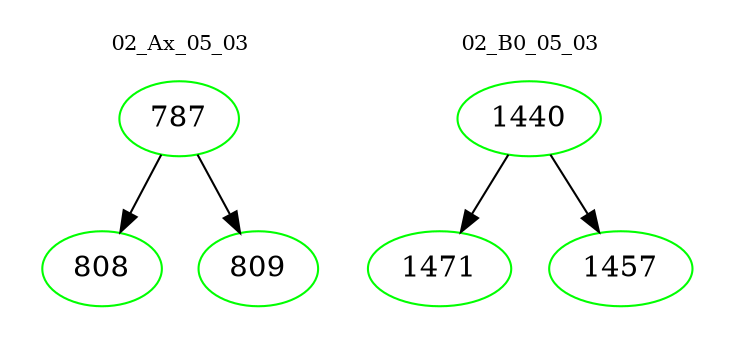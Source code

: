 digraph{
subgraph cluster_0 {
color = white
label = "02_Ax_05_03";
fontsize=10;
T0_787 [label="787", color="green"]
T0_787 -> T0_808 [color="black"]
T0_808 [label="808", color="green"]
T0_787 -> T0_809 [color="black"]
T0_809 [label="809", color="green"]
}
subgraph cluster_1 {
color = white
label = "02_B0_05_03";
fontsize=10;
T1_1440 [label="1440", color="green"]
T1_1440 -> T1_1471 [color="black"]
T1_1471 [label="1471", color="green"]
T1_1440 -> T1_1457 [color="black"]
T1_1457 [label="1457", color="green"]
}
}
